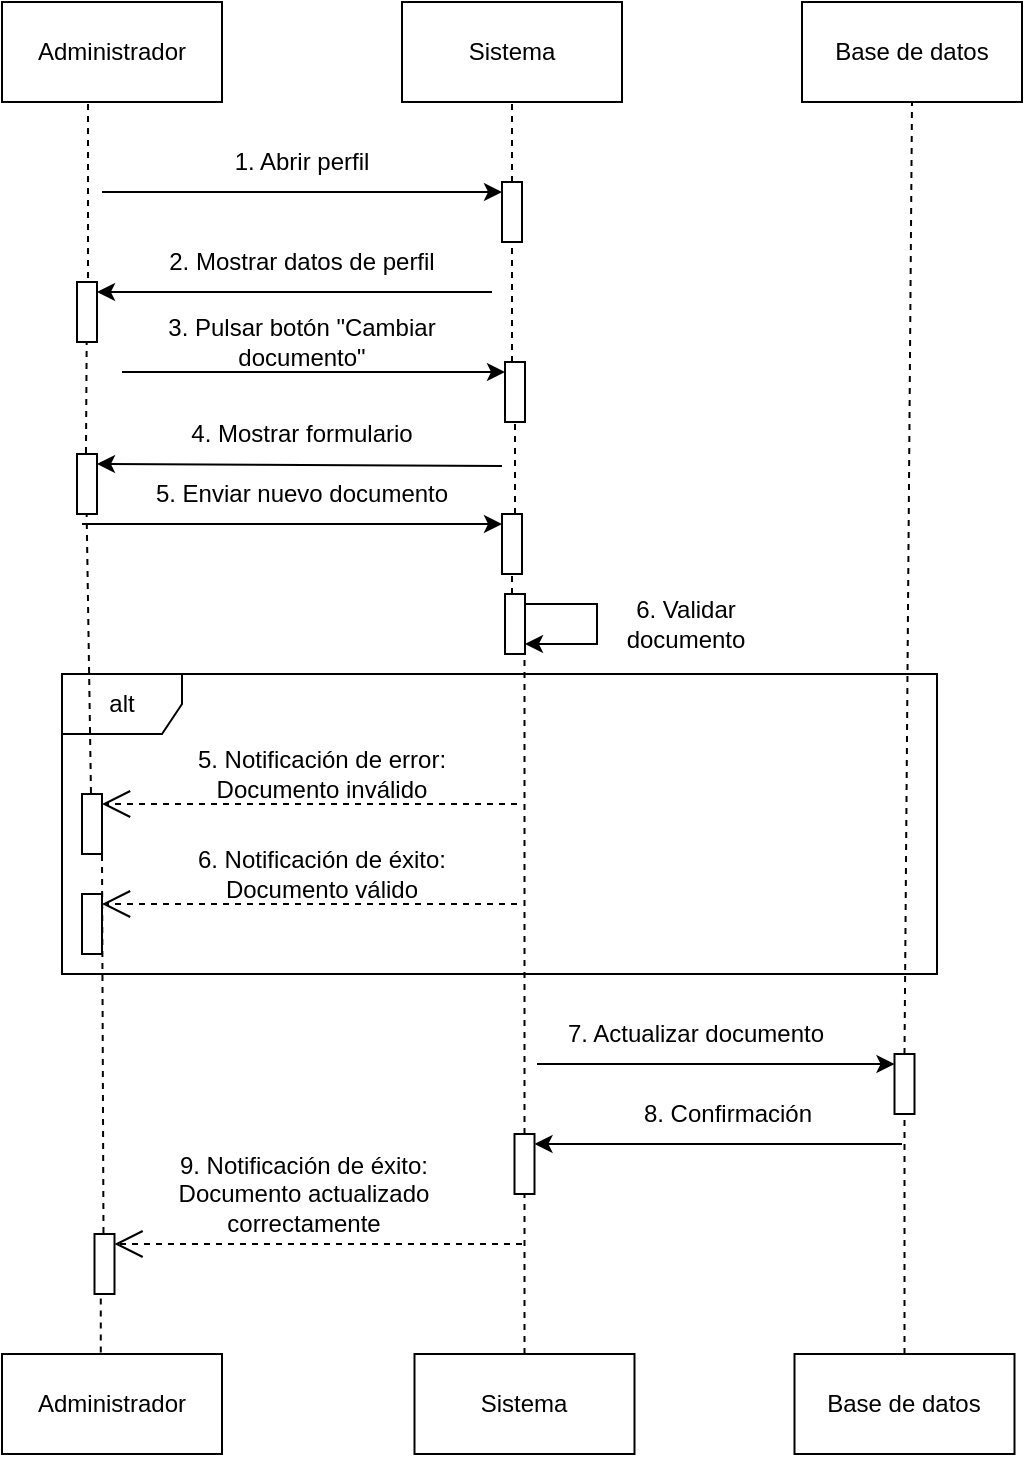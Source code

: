 <mxfile version="27.1.6">
  <diagram name="Página-1" id="S-sUXUciNtFG5edQxRUR">
    <mxGraphModel grid="1" page="1" gridSize="10" guides="1" tooltips="1" connect="1" arrows="1" fold="1" pageScale="1" pageWidth="827" pageHeight="1169" math="0" shadow="0">
      <root>
        <mxCell id="0" />
        <mxCell id="1" parent="0" />
        <mxCell id="bs0b1OAsjzUEzCfOvRUt-1" value="Administrador" style="html=1;whiteSpace=wrap;" vertex="1" parent="1">
          <mxGeometry x="80" y="94" width="110" height="50" as="geometry" />
        </mxCell>
        <mxCell id="bs0b1OAsjzUEzCfOvRUt-2" value="Sistema&lt;span style=&quot;color: rgba(0, 0, 0, 0); font-family: monospace; font-size: 0px; text-align: start; text-wrap-mode: nowrap;&quot;&gt;%3CmxGraphModel%3E%3Croot%3E%3CmxCell%20id%3D%220%22%2F%3E%3CmxCell%20id%3D%221%22%20parent%3D%220%22%2F%3E%3CmxCell%20id%3D%222%22%20value%3D%22Usuario%22%20style%3D%22html%3D1%3BwhiteSpace%3Dwrap%3B%22%20vertex%3D%221%22%20parent%3D%221%22%3E%3CmxGeometry%20x%3D%2270%22%20y%3D%2240%22%20width%3D%22110%22%20height%3D%2250%22%20as%3D%22geometry%22%2F%3E%3C%2FmxCell%3E%3C%2Froot%3E%3C%2FmxGraphModel%3E&lt;/span&gt;" style="html=1;whiteSpace=wrap;" vertex="1" parent="1">
          <mxGeometry x="280" y="94" width="110" height="50" as="geometry" />
        </mxCell>
        <mxCell id="bs0b1OAsjzUEzCfOvRUt-3" value="Base de datos" style="html=1;whiteSpace=wrap;" vertex="1" parent="1">
          <mxGeometry x="480" y="94" width="110" height="50" as="geometry" />
        </mxCell>
        <mxCell id="bs0b1OAsjzUEzCfOvRUt-4" value="Administrador" style="html=1;whiteSpace=wrap;" vertex="1" parent="1">
          <mxGeometry x="80" y="770" width="110" height="50" as="geometry" />
        </mxCell>
        <mxCell id="bs0b1OAsjzUEzCfOvRUt-5" value="Sistema&lt;span style=&quot;color: rgba(0, 0, 0, 0); font-family: monospace; font-size: 0px; text-align: start; text-wrap-mode: nowrap;&quot;&gt;%3CmxGraphModel%3E%3Croot%3E%3CmxCell%20id%3D%220%22%2F%3E%3CmxCell%20id%3D%221%22%20parent%3D%220%22%2F%3E%3CmxCell%20id%3D%222%22%20value%3D%22Usuario%22%20style%3D%22html%3D1%3BwhiteSpace%3Dwrap%3B%22%20vertex%3D%221%22%20parent%3D%221%22%3E%3CmxGeometry%20x%3D%2270%22%20y%3D%2240%22%20width%3D%22110%22%20height%3D%2250%22%20as%3D%22geometry%22%2F%3E%3C%2FmxCell%3E%3C%2Froot%3E%3C%2FmxGraphModel%3E&lt;/span&gt;" style="html=1;whiteSpace=wrap;" vertex="1" parent="1">
          <mxGeometry x="286.25" y="770" width="110" height="50" as="geometry" />
        </mxCell>
        <mxCell id="bs0b1OAsjzUEzCfOvRUt-6" value="Base de datos" style="html=1;whiteSpace=wrap;" vertex="1" parent="1">
          <mxGeometry x="476.25" y="770" width="110" height="50" as="geometry" />
        </mxCell>
        <mxCell id="bs0b1OAsjzUEzCfOvRUt-7" value="" style="endArrow=none;dashed=1;html=1;rounded=0;entryX=0.5;entryY=1;entryDx=0;entryDy=0;exitX=0.5;exitY=0;exitDx=0;exitDy=0;" edge="1" parent="1" source="bs0b1OAsjzUEzCfOvRUt-9" target="bs0b1OAsjzUEzCfOvRUt-2">
          <mxGeometry width="50" height="50" relative="1" as="geometry">
            <mxPoint x="310" y="374" as="sourcePoint" />
            <mxPoint x="360" y="324" as="targetPoint" />
          </mxGeometry>
        </mxCell>
        <mxCell id="bs0b1OAsjzUEzCfOvRUt-8" value="" style="endArrow=none;dashed=1;html=1;rounded=0;entryX=0.5;entryY=1;entryDx=0;entryDy=0;" edge="1" parent="1" source="bs0b1OAsjzUEzCfOvRUt-23" target="bs0b1OAsjzUEzCfOvRUt-9">
          <mxGeometry width="50" height="50" relative="1" as="geometry">
            <mxPoint x="335.5" y="404" as="sourcePoint" />
            <mxPoint x="335" y="144" as="targetPoint" />
          </mxGeometry>
        </mxCell>
        <mxCell id="bs0b1OAsjzUEzCfOvRUt-9" value="" style="html=1;points=[[0,0,0,0,5],[0,1,0,0,-5],[1,0,0,0,5],[1,1,0,0,-5]];perimeter=orthogonalPerimeter;outlineConnect=0;targetShapes=umlLifeline;portConstraint=eastwest;newEdgeStyle={&quot;curved&quot;:0,&quot;rounded&quot;:0};" vertex="1" parent="1">
          <mxGeometry x="330" y="184" width="10" height="30" as="geometry" />
        </mxCell>
        <mxCell id="bs0b1OAsjzUEzCfOvRUt-10" value="" style="endArrow=classic;html=1;rounded=0;entryX=0;entryY=0;entryDx=0;entryDy=5;entryPerimeter=0;" edge="1" parent="1" target="bs0b1OAsjzUEzCfOvRUt-9">
          <mxGeometry width="50" height="50" relative="1" as="geometry">
            <mxPoint x="130" y="189" as="sourcePoint" />
            <mxPoint x="240" y="164" as="targetPoint" />
          </mxGeometry>
        </mxCell>
        <mxCell id="bs0b1OAsjzUEzCfOvRUt-11" value="1. Abrir perfil" style="text;html=1;align=center;verticalAlign=middle;whiteSpace=wrap;rounded=0;" vertex="1" parent="1">
          <mxGeometry x="130" y="164" width="200" height="20" as="geometry" />
        </mxCell>
        <mxCell id="bs0b1OAsjzUEzCfOvRUt-12" value="2. Mostrar datos de perfil" style="text;html=1;align=center;verticalAlign=middle;whiteSpace=wrap;rounded=0;" vertex="1" parent="1">
          <mxGeometry x="145" y="214" width="170" height="20" as="geometry" />
        </mxCell>
        <mxCell id="bs0b1OAsjzUEzCfOvRUt-13" value="" style="html=1;points=[[0,0,0,0,5],[0,1,0,0,-5],[1,0,0,0,5],[1,1,0,0,-5]];perimeter=orthogonalPerimeter;outlineConnect=0;targetShapes=umlLifeline;portConstraint=eastwest;newEdgeStyle={&quot;curved&quot;:0,&quot;rounded&quot;:0};" vertex="1" parent="1">
          <mxGeometry x="117.5" y="234" width="10" height="30" as="geometry" />
        </mxCell>
        <mxCell id="bs0b1OAsjzUEzCfOvRUt-14" value="" style="endArrow=classic;html=1;rounded=0;entryX=1;entryY=0;entryDx=0;entryDy=5;entryPerimeter=0;" edge="1" parent="1" target="bs0b1OAsjzUEzCfOvRUt-13">
          <mxGeometry width="50" height="50" relative="1" as="geometry">
            <mxPoint x="325" y="239" as="sourcePoint" />
            <mxPoint x="615" y="224" as="targetPoint" />
          </mxGeometry>
        </mxCell>
        <mxCell id="bs0b1OAsjzUEzCfOvRUt-15" value="" style="endArrow=none;dashed=1;html=1;rounded=0;exitX=0.5;exitY=0;exitDx=0;exitDy=0;entryX=0.5;entryY=1;entryDx=0;entryDy=0;" edge="1" parent="1" source="bs0b1OAsjzUEzCfOvRUt-42" target="bs0b1OAsjzUEzCfOvRUt-3">
          <mxGeometry width="50" height="50" relative="1" as="geometry">
            <mxPoint x="535" y="944" as="sourcePoint" />
            <mxPoint x="535" y="534" as="targetPoint" />
          </mxGeometry>
        </mxCell>
        <mxCell id="bs0b1OAsjzUEzCfOvRUt-16" value="" style="endArrow=none;dashed=1;html=1;rounded=0;exitX=0.449;exitY=-0.016;exitDx=0;exitDy=0;exitPerimeter=0;entryX=0.483;entryY=1.017;entryDx=0;entryDy=0;entryPerimeter=0;" edge="1" parent="1" source="bs0b1OAsjzUEzCfOvRUt-82" target="bs0b1OAsjzUEzCfOvRUt-13">
          <mxGeometry width="50" height="50" relative="1" as="geometry">
            <mxPoint x="124" y="943" as="sourcePoint" />
            <mxPoint x="121.99" y="324" as="targetPoint" />
            <Array as="points" />
          </mxGeometry>
        </mxCell>
        <mxCell id="bs0b1OAsjzUEzCfOvRUt-18" value="9. Notificación de éxito: Documento actualizado correctamente" style="text;html=1;align=center;verticalAlign=middle;whiteSpace=wrap;rounded=0;" vertex="1" parent="1">
          <mxGeometry x="136.25" y="680" width="190" height="20" as="geometry" />
        </mxCell>
        <mxCell id="bs0b1OAsjzUEzCfOvRUt-21" value="" style="endArrow=none;dashed=1;html=1;rounded=0;exitX=0.391;exitY=1.02;exitDx=0;exitDy=0;exitPerimeter=0;" edge="1" parent="1" source="bs0b1OAsjzUEzCfOvRUt-1" target="bs0b1OAsjzUEzCfOvRUt-13">
          <mxGeometry width="50" height="50" relative="1" as="geometry">
            <mxPoint x="123.5" y="145" as="sourcePoint" />
            <mxPoint x="123.5" y="524" as="targetPoint" />
          </mxGeometry>
        </mxCell>
        <mxCell id="bs0b1OAsjzUEzCfOvRUt-22" value="3. Pulsar botón &quot;Cambiar documento&quot;" style="text;html=1;align=center;verticalAlign=middle;whiteSpace=wrap;rounded=0;" vertex="1" parent="1">
          <mxGeometry x="145" y="254" width="170" height="20" as="geometry" />
        </mxCell>
        <mxCell id="bs0b1OAsjzUEzCfOvRUt-24" value="" style="endArrow=classic;html=1;rounded=0;entryX=0;entryY=0;entryDx=0;entryDy=5;entryPerimeter=0;" edge="1" parent="1" target="bs0b1OAsjzUEzCfOvRUt-23">
          <mxGeometry width="50" height="50" relative="1" as="geometry">
            <mxPoint x="140" y="279" as="sourcePoint" />
            <mxPoint x="222.5" y="234" as="targetPoint" />
          </mxGeometry>
        </mxCell>
        <mxCell id="bs0b1OAsjzUEzCfOvRUt-25" value="5. Notificación de error: Documento inválido" style="text;html=1;align=center;verticalAlign=middle;whiteSpace=wrap;rounded=0;" vertex="1" parent="1">
          <mxGeometry x="155" y="470" width="170" height="20" as="geometry" />
        </mxCell>
        <mxCell id="bs0b1OAsjzUEzCfOvRUt-26" value="" style="endArrow=none;dashed=1;html=1;rounded=0;exitX=0.449;exitY=-0.016;exitDx=0;exitDy=0;exitPerimeter=0;" edge="1" parent="1" source="bs0b1OAsjzUEzCfOvRUt-91" target="bs0b1OAsjzUEzCfOvRUt-27">
          <mxGeometry width="50" height="50" relative="1" as="geometry">
            <mxPoint x="116.5" y="1399" as="sourcePoint" />
            <mxPoint x="120.5" y="390" as="targetPoint" />
            <Array as="points" />
          </mxGeometry>
        </mxCell>
        <mxCell id="bs0b1OAsjzUEzCfOvRUt-27" value="" style="html=1;points=[[0,0,0,0,5],[0,1,0,0,-5],[1,0,0,0,5],[1,1,0,0,-5]];perimeter=orthogonalPerimeter;outlineConnect=0;targetShapes=umlLifeline;portConstraint=eastwest;newEdgeStyle={&quot;curved&quot;:0,&quot;rounded&quot;:0};" vertex="1" parent="1">
          <mxGeometry x="120" y="490" width="10" height="30" as="geometry" />
        </mxCell>
        <mxCell id="bs0b1OAsjzUEzCfOvRUt-28" value="7. Actualizar documento" style="text;html=1;align=center;verticalAlign=middle;whiteSpace=wrap;rounded=0;" vertex="1" parent="1">
          <mxGeometry x="331.5" y="600" width="190" height="20" as="geometry" />
        </mxCell>
        <mxCell id="bs0b1OAsjzUEzCfOvRUt-29" value="" style="html=1;points=[[0,0,0,0,5],[0,1,0,0,-5],[1,0,0,0,5],[1,1,0,0,-5]];perimeter=orthogonalPerimeter;outlineConnect=0;targetShapes=umlLifeline;portConstraint=eastwest;newEdgeStyle={&quot;curved&quot;:0,&quot;rounded&quot;:0};" vertex="1" parent="1">
          <mxGeometry x="331.5" y="390" width="10" height="30" as="geometry" />
        </mxCell>
        <mxCell id="bs0b1OAsjzUEzCfOvRUt-30" value="" style="endArrow=classic;html=1;rounded=0;entryX=1;entryY=1;entryDx=0;entryDy=-5;entryPerimeter=0;edgeStyle=orthogonalEdgeStyle;exitX=1;exitY=0;exitDx=0;exitDy=5;exitPerimeter=0;" edge="1" parent="1" source="bs0b1OAsjzUEzCfOvRUt-29" target="bs0b1OAsjzUEzCfOvRUt-29">
          <mxGeometry width="50" height="50" relative="1" as="geometry">
            <mxPoint x="341.5" y="390" as="sourcePoint" />
            <mxPoint x="341.5" y="410" as="targetPoint" />
            <Array as="points">
              <mxPoint x="377.5" y="395" />
              <mxPoint x="377.5" y="415" />
            </Array>
          </mxGeometry>
        </mxCell>
        <mxCell id="bs0b1OAsjzUEzCfOvRUt-31" value="6. Validar documento" style="text;html=1;align=center;verticalAlign=middle;whiteSpace=wrap;rounded=0;" vertex="1" parent="1">
          <mxGeometry x="377.5" y="395" width="87.5" height="20" as="geometry" />
        </mxCell>
        <mxCell id="bs0b1OAsjzUEzCfOvRUt-32" value="6. Notificación de éxito: Documento válido" style="text;html=1;align=center;verticalAlign=middle;whiteSpace=wrap;rounded=0;" vertex="1" parent="1">
          <mxGeometry x="155" y="520" width="170" height="20" as="geometry" />
        </mxCell>
        <mxCell id="bs0b1OAsjzUEzCfOvRUt-33" value="" style="html=1;points=[[0,0,0,0,5],[0,1,0,0,-5],[1,0,0,0,5],[1,1,0,0,-5]];perimeter=orthogonalPerimeter;outlineConnect=0;targetShapes=umlLifeline;portConstraint=eastwest;newEdgeStyle={&quot;curved&quot;:0,&quot;rounded&quot;:0};" vertex="1" parent="1">
          <mxGeometry x="120" y="540" width="10" height="30" as="geometry" />
        </mxCell>
        <mxCell id="bs0b1OAsjzUEzCfOvRUt-34" value="alt" style="shape=umlFrame;whiteSpace=wrap;html=1;pointerEvents=0;" vertex="1" parent="1">
          <mxGeometry x="110" y="430" width="437.5" height="150" as="geometry" />
        </mxCell>
        <mxCell id="bs0b1OAsjzUEzCfOvRUt-35" value="" style="endArrow=none;dashed=1;html=1;rounded=0;exitX=0.5;exitY=0;exitDx=0;exitDy=0;" edge="1" parent="1" source="bs0b1OAsjzUEzCfOvRUt-49" target="bs0b1OAsjzUEzCfOvRUt-29">
          <mxGeometry width="50" height="50" relative="1" as="geometry">
            <mxPoint x="327.5" y="490" as="sourcePoint" />
            <mxPoint x="337.5" y="430" as="targetPoint" />
          </mxGeometry>
        </mxCell>
        <mxCell id="bs0b1OAsjzUEzCfOvRUt-39" value="" style="endArrow=open;endSize=12;dashed=1;html=1;rounded=0;entryX=1;entryY=0;entryDx=0;entryDy=5;entryPerimeter=0;" edge="1" parent="1" target="bs0b1OAsjzUEzCfOvRUt-33">
          <mxGeometry width="160" relative="1" as="geometry">
            <mxPoint x="337.5" y="545" as="sourcePoint" />
            <mxPoint x="145" y="600" as="targetPoint" />
          </mxGeometry>
        </mxCell>
        <mxCell id="bs0b1OAsjzUEzCfOvRUt-40" value="" style="endArrow=open;endSize=12;dashed=1;html=1;rounded=0;entryX=1;entryY=0;entryDx=0;entryDy=5;entryPerimeter=0;" edge="1" parent="1" target="bs0b1OAsjzUEzCfOvRUt-27">
          <mxGeometry width="160" relative="1" as="geometry">
            <mxPoint x="337.5" y="495" as="sourcePoint" />
            <mxPoint x="207.5" y="540" as="targetPoint" />
          </mxGeometry>
        </mxCell>
        <mxCell id="bs0b1OAsjzUEzCfOvRUt-41" value="" style="endArrow=none;dashed=1;html=1;rounded=0;exitX=0.5;exitY=0;exitDx=0;exitDy=0;entryX=0.5;entryY=1;entryDx=0;entryDy=0;" edge="1" parent="1" source="bs0b1OAsjzUEzCfOvRUt-6" target="bs0b1OAsjzUEzCfOvRUt-42">
          <mxGeometry width="50" height="50" relative="1" as="geometry">
            <mxPoint x="531.25" y="765" as="sourcePoint" />
            <mxPoint x="535.5" y="210" as="targetPoint" />
          </mxGeometry>
        </mxCell>
        <mxCell id="bs0b1OAsjzUEzCfOvRUt-42" value="&lt;span style=&quot;color: rgb(237, 237, 237); font-family: monospace; font-size: 0px; text-align: start;&quot;&gt;%3CmxGraphModel%3E%3Croot%3E%3CmxCell%20id%3D%220%22%2F%3E%3CmxCell%20id%3D%221%22%20parent%3D%220%22%2F%3E%3CmxCell%20id%3D%222%22%20value%3D%22%22%20style%3D%22html%3D1%3Bpoints%3D%5B%5B0%2C0%2C0%2C0%2C5%5D%2C%5B0%2C1%2C0%2C0%2C-5%5D%2C%5B1%2C0%2C0%2C0%2C5%5D%2C%5B1%2C1%2C0%2C0%2C-5%5D%5D%3Bperimeter%3DorthogonalPerimeter%3BoutlineConnect%3D0%3BtargetShapes%3DumlLifeline%3BportConstraint%3Deastwest%3BnewEdgeStyle%3D%7B%26quot%3Bcurved%26quot%3B%3A0%2C%26quot%3Brounded%26quot%3B%3A0%7D%3B%22%20vertex%3D%221%22%20parent%3D%221%22%3E%3CmxGeometry%20x%3D%2285%22%20y%3D%22280%22%20width%3D%2210%22%20height%3D%2230%22%20as%3D%22geometry%22%2F%3E%3C%2FmxCell%3E%3C%2Froot%3E%3C%2FmxGraphModel%3E&lt;/span&gt;&lt;span style=&quot;color: rgb(237, 237, 237); font-family: monospace; font-size: 0px; text-align: start;&quot;&gt;%3CmxGraphModel%3E%3Croot%3E%3CmxCell%20id%3D%220%22%2F%3E%3CmxCell%20id%3D%221%22%20parent%3D%220%22%2F%3E%3CmxCell%20id%3D%222%22%20value%3D%22%22%20style%3D%22html%3D1%3Bpoints%3D%5B%5B0%2C0%2C0%2C0%2C5%5D%2C%5B0%2C1%2C0%2C0%2C-5%5D%2C%5B1%2C0%2C0%2C0%2C5%5D%2C%5B1%2C1%2C0%2C0%2C-5%5D%5D%3Bperimeter%3DorthogonalPerimeter%3BoutlineConnect%3D0%3BtargetShapes%3DumlLifeline%3BportConstraint%3Deastwest%3BnewEdgeStyle%3D%7B%26quot%3Bcurved%26quot%3B%3A0%2C%26quot%3Brounded%26quot%3B%3A0%7D%3B%22%20vertex%3D%221%22%20parent%3D%221%22%3E%3CmxGeometry%20x%3D%2285%22%20y%3D%22280%22%20width%3D%2210%22%20height%3D%2230%22%20as%3D%22geometry%22%2F%3E%3C%2FmxCell%3E%3C%2Froot%3E%3C%2FmxGraphModel%3E&lt;/span&gt;" style="html=1;points=[[0,0,0,0,5],[0,1,0,0,-5],[1,0,0,0,5],[1,1,0,0,-5]];perimeter=orthogonalPerimeter;outlineConnect=0;targetShapes=umlLifeline;portConstraint=eastwest;newEdgeStyle={&quot;curved&quot;:0,&quot;rounded&quot;:0};" vertex="1" parent="1">
          <mxGeometry x="526.25" y="620" width="10" height="30" as="geometry" />
        </mxCell>
        <mxCell id="bs0b1OAsjzUEzCfOvRUt-43" value="" style="endArrow=classic;html=1;rounded=0;entryX=0;entryY=0;entryDx=0;entryDy=5;entryPerimeter=0;" edge="1" parent="1" target="bs0b1OAsjzUEzCfOvRUt-42">
          <mxGeometry width="50" height="50" relative="1" as="geometry">
            <mxPoint x="347.5" y="625" as="sourcePoint" />
            <mxPoint x="435.5" y="340" as="targetPoint" />
          </mxGeometry>
        </mxCell>
        <mxCell id="bs0b1OAsjzUEzCfOvRUt-48" value="" style="endArrow=none;dashed=1;html=1;rounded=0;exitX=0.5;exitY=0;exitDx=0;exitDy=0;" edge="1" parent="1" source="bs0b1OAsjzUEzCfOvRUt-5" target="bs0b1OAsjzUEzCfOvRUt-49">
          <mxGeometry width="50" height="50" relative="1" as="geometry">
            <mxPoint x="342.5" y="800" as="sourcePoint" />
            <mxPoint x="341.5" y="420" as="targetPoint" />
          </mxGeometry>
        </mxCell>
        <mxCell id="bs0b1OAsjzUEzCfOvRUt-49" value="&lt;span style=&quot;color: rgb(237, 237, 237); font-family: monospace; font-size: 0px; text-align: start;&quot;&gt;%3CmxGraphModel%3E%3Croot%3E%3CmxCell%20id%3D%220%22%2F%3E%3CmxCell%20id%3D%221%22%20parent%3D%220%22%2F%3E%3CmxCell%20id%3D%222%22%20value%3D%22%22%20style%3D%22html%3D1%3Bpoints%3D%5B%5B0%2C0%2C0%2C0%2C5%5D%2C%5B0%2C1%2C0%2C0%2C-5%5D%2C%5B1%2C0%2C0%2C0%2C5%5D%2C%5B1%2C1%2C0%2C0%2C-5%5D%5D%3Bperimeter%3DorthogonalPerimeter%3BoutlineConnect%3D0%3BtargetShapes%3DumlLifeline%3BportConstraint%3Deastwest%3BnewEdgeStyle%3D%7B%26quot%3Bcurved%26quot%3B%3A0%2C%26quot%3Brounded%26quot%3B%3A0%7D%3B%22%20vertex%3D%221%22%20parent%3D%221%22%3E%3CmxGeometry%20x%3D%2285%22%20y%3D%22280%22%20width%3D%2210%22%20height%3D%2230%22%20as%3D%22geometry%22%2F%3E%3C%2FmxCell%3E%3C%2Froot%3E%3C%2FmxGraphModel%3E&lt;/span&gt;&lt;span style=&quot;color: rgb(237, 237, 237); font-family: monospace; font-size: 0px; text-align: start;&quot;&gt;%3CmxGraphModel%3E%3Croot%3E%3CmxCell%20id%3D%220%22%2F%3E%3CmxCell%20id%3D%221%22%20parent%3D%220%22%2F%3E%3CmxCell%20id%3D%222%22%20value%3D%22%22%20style%3D%22html%3D1%3Bpoints%3D%5B%5B0%2C0%2C0%2C0%2C5%5D%2C%5B0%2C1%2C0%2C0%2C-5%5D%2C%5B1%2C0%2C0%2C0%2C5%5D%2C%5B1%2C1%2C0%2C0%2C-5%5D%5D%3Bperimeter%3DorthogonalPerimeter%3BoutlineConnect%3D0%3BtargetShapes%3DumlLifeline%3BportConstraint%3Deastwest%3BnewEdgeStyle%3D%7B%26quot%3Bcurved%26quot%3B%3A0%2C%26quot%3Brounded%26quot%3B%3A0%7D%3B%22%20vertex%3D%221%22%20parent%3D%221%22%3E%3CmxGeometry%20x%3D%2285%22%20y%3D%22280%22%20width%3D%2210%22%20height%3D%2230%22%20as%3D%22geometry%22%2F%3E%3C%2FmxCell%3E%3C%2Froot%3E%3C%2FmxGraphModel%3E&lt;/span&gt;" style="html=1;points=[[0,0,0,0,5],[0,1,0,0,-5],[1,0,0,0,5],[1,1,0,0,-5]];perimeter=orthogonalPerimeter;outlineConnect=0;targetShapes=umlLifeline;portConstraint=eastwest;newEdgeStyle={&quot;curved&quot;:0,&quot;rounded&quot;:0};" vertex="1" parent="1">
          <mxGeometry x="336.25" y="660" width="10" height="30" as="geometry" />
        </mxCell>
        <mxCell id="bs0b1OAsjzUEzCfOvRUt-50" value="8. Confirmación" style="text;html=1;align=center;verticalAlign=middle;whiteSpace=wrap;rounded=0;" vertex="1" parent="1">
          <mxGeometry x="347.5" y="640" width="190" height="20" as="geometry" />
        </mxCell>
        <mxCell id="bs0b1OAsjzUEzCfOvRUt-51" value="" style="endArrow=classic;html=1;rounded=0;entryX=1;entryY=0;entryDx=0;entryDy=5;entryPerimeter=0;" edge="1" parent="1" target="bs0b1OAsjzUEzCfOvRUt-49">
          <mxGeometry width="50" height="50" relative="1" as="geometry">
            <mxPoint x="530" y="665" as="sourcePoint" />
            <mxPoint x="616.5" y="570" as="targetPoint" />
          </mxGeometry>
        </mxCell>
        <mxCell id="bs0b1OAsjzUEzCfOvRUt-80" value="" style="endArrow=none;dashed=1;html=1;rounded=0;entryX=0.5;entryY=1;entryDx=0;entryDy=0;" edge="1" parent="1" source="bs0b1OAsjzUEzCfOvRUt-86" target="bs0b1OAsjzUEzCfOvRUt-23">
          <mxGeometry width="50" height="50" relative="1" as="geometry">
            <mxPoint x="335" y="324" as="sourcePoint" />
            <mxPoint x="335" y="214" as="targetPoint" />
          </mxGeometry>
        </mxCell>
        <mxCell id="bs0b1OAsjzUEzCfOvRUt-23" value="" style="html=1;points=[[0,0,0,0,5],[0,1,0,0,-5],[1,0,0,0,5],[1,1,0,0,-5]];perimeter=orthogonalPerimeter;outlineConnect=0;targetShapes=umlLifeline;portConstraint=eastwest;newEdgeStyle={&quot;curved&quot;:0,&quot;rounded&quot;:0};" vertex="1" parent="1">
          <mxGeometry x="331.5" y="274" width="10" height="30" as="geometry" />
        </mxCell>
        <mxCell id="bs0b1OAsjzUEzCfOvRUt-83" value="" style="endArrow=none;dashed=1;html=1;rounded=0;exitX=0.449;exitY=-0.016;exitDx=0;exitDy=0;exitPerimeter=0;entryX=0.483;entryY=1.017;entryDx=0;entryDy=0;entryPerimeter=0;" edge="1" parent="1" source="bs0b1OAsjzUEzCfOvRUt-27" target="bs0b1OAsjzUEzCfOvRUt-82">
          <mxGeometry width="50" height="50" relative="1" as="geometry">
            <mxPoint x="124" y="490" as="sourcePoint" />
            <mxPoint x="122" y="265" as="targetPoint" />
            <Array as="points" />
          </mxGeometry>
        </mxCell>
        <mxCell id="bs0b1OAsjzUEzCfOvRUt-82" value="" style="html=1;points=[[0,0,0,0,5],[0,1,0,0,-5],[1,0,0,0,5],[1,1,0,0,-5]];perimeter=orthogonalPerimeter;outlineConnect=0;targetShapes=umlLifeline;portConstraint=eastwest;newEdgeStyle={&quot;curved&quot;:0,&quot;rounded&quot;:0};" vertex="1" parent="1">
          <mxGeometry x="117.5" y="320" width="10" height="30" as="geometry" />
        </mxCell>
        <mxCell id="bs0b1OAsjzUEzCfOvRUt-84" value="" style="endArrow=classic;html=1;rounded=0;entryX=1;entryY=0;entryDx=0;entryDy=5;entryPerimeter=0;" edge="1" parent="1" target="bs0b1OAsjzUEzCfOvRUt-82">
          <mxGeometry width="50" height="50" relative="1" as="geometry">
            <mxPoint x="330" y="326" as="sourcePoint" />
            <mxPoint x="442" y="296" as="targetPoint" />
          </mxGeometry>
        </mxCell>
        <mxCell id="bs0b1OAsjzUEzCfOvRUt-85" value="4. Mostrar formulario" style="text;html=1;align=center;verticalAlign=middle;whiteSpace=wrap;rounded=0;" vertex="1" parent="1">
          <mxGeometry x="145" y="300" width="170" height="20" as="geometry" />
        </mxCell>
        <mxCell id="bs0b1OAsjzUEzCfOvRUt-87" value="" style="endArrow=none;dashed=1;html=1;rounded=0;entryX=0.5;entryY=1;entryDx=0;entryDy=0;" edge="1" parent="1" source="bs0b1OAsjzUEzCfOvRUt-29" target="bs0b1OAsjzUEzCfOvRUt-86">
          <mxGeometry width="50" height="50" relative="1" as="geometry">
            <mxPoint x="337" y="390" as="sourcePoint" />
            <mxPoint x="337" y="304" as="targetPoint" />
          </mxGeometry>
        </mxCell>
        <mxCell id="bs0b1OAsjzUEzCfOvRUt-86" value="" style="html=1;points=[[0,0,0,0,5],[0,1,0,0,-5],[1,0,0,0,5],[1,1,0,0,-5]];perimeter=orthogonalPerimeter;outlineConnect=0;targetShapes=umlLifeline;portConstraint=eastwest;newEdgeStyle={&quot;curved&quot;:0,&quot;rounded&quot;:0};" vertex="1" parent="1">
          <mxGeometry x="330" y="350" width="10" height="30" as="geometry" />
        </mxCell>
        <mxCell id="bs0b1OAsjzUEzCfOvRUt-89" value="" style="endArrow=classic;html=1;rounded=0;entryX=0;entryY=0;entryDx=0;entryDy=5;entryPerimeter=0;" edge="1" parent="1" target="bs0b1OAsjzUEzCfOvRUt-86">
          <mxGeometry width="50" height="50" relative="1" as="geometry">
            <mxPoint x="120" y="355" as="sourcePoint" />
            <mxPoint x="462" y="280" as="targetPoint" />
          </mxGeometry>
        </mxCell>
        <mxCell id="bs0b1OAsjzUEzCfOvRUt-90" value="5. Enviar nuevo documento" style="text;html=1;align=center;verticalAlign=middle;whiteSpace=wrap;rounded=0;" vertex="1" parent="1">
          <mxGeometry x="145" y="330" width="170" height="20" as="geometry" />
        </mxCell>
        <mxCell id="bs0b1OAsjzUEzCfOvRUt-92" value="" style="endArrow=none;dashed=1;html=1;rounded=0;exitX=0.449;exitY=-0.016;exitDx=0;exitDy=0;exitPerimeter=0;" edge="1" parent="1" source="bs0b1OAsjzUEzCfOvRUt-4" target="bs0b1OAsjzUEzCfOvRUt-91">
          <mxGeometry width="50" height="50" relative="1" as="geometry">
            <mxPoint x="129" y="1089" as="sourcePoint" />
            <mxPoint x="129" y="520" as="targetPoint" />
            <Array as="points" />
          </mxGeometry>
        </mxCell>
        <mxCell id="bs0b1OAsjzUEzCfOvRUt-91" value="&lt;span style=&quot;color: rgb(237, 237, 237); font-family: monospace; font-size: 0px; text-align: start;&quot;&gt;%3CmxGraphModel%3E%3Croot%3E%3CmxCell%20id%3D%220%22%2F%3E%3CmxCell%20id%3D%221%22%20parent%3D%220%22%2F%3E%3CmxCell%20id%3D%222%22%20value%3D%22%22%20style%3D%22html%3D1%3Bpoints%3D%5B%5B0%2C0%2C0%2C0%2C5%5D%2C%5B0%2C1%2C0%2C0%2C-5%5D%2C%5B1%2C0%2C0%2C0%2C5%5D%2C%5B1%2C1%2C0%2C0%2C-5%5D%5D%3Bperimeter%3DorthogonalPerimeter%3BoutlineConnect%3D0%3BtargetShapes%3DumlLifeline%3BportConstraint%3Deastwest%3BnewEdgeStyle%3D%7B%26quot%3Bcurved%26quot%3B%3A0%2C%26quot%3Brounded%26quot%3B%3A0%7D%3B%22%20vertex%3D%221%22%20parent%3D%221%22%3E%3CmxGeometry%20x%3D%2285%22%20y%3D%22280%22%20width%3D%2210%22%20height%3D%2230%22%20as%3D%22geometry%22%2F%3E%3C%2FmxCell%3E%3C%2Froot%3E%3C%2FmxGraphModel%3E&lt;/span&gt;&lt;span style=&quot;color: rgb(237, 237, 237); font-family: monospace; font-size: 0px; text-align: start;&quot;&gt;%3CmxGraphModel%3E%3Croot%3E%3CmxCell%20id%3D%220%22%2F%3E%3CmxCell%20id%3D%221%22%20parent%3D%220%22%2F%3E%3CmxCell%20id%3D%222%22%20value%3D%22%22%20style%3D%22html%3D1%3Bpoints%3D%5B%5B0%2C0%2C0%2C0%2C5%5D%2C%5B0%2C1%2C0%2C0%2C-5%5D%2C%5B1%2C0%2C0%2C0%2C5%5D%2C%5B1%2C1%2C0%2C0%2C-5%5D%5D%3Bperimeter%3DorthogonalPerimeter%3BoutlineConnect%3D0%3BtargetShapes%3DumlLifeline%3BportConstraint%3Deastwest%3BnewEdgeStyle%3D%7B%26quot%3Bcurved%26quot%3B%3A0%2C%26quot%3Brounded%26quot%3B%3A0%7D%3B%22%20vertex%3D%221%22%20parent%3D%221%22%3E%3CmxGeometry%20x%3D%2285%22%20y%3D%22280%22%20width%3D%2210%22%20height%3D%2230%22%20as%3D%22geometry%22%2F%3E%3C%2FmxCell%3E%3C%2Froot%3E%3C%2FmxGraphModel%3E&lt;/span&gt;" style="html=1;points=[[0,0,0,0,5],[0,1,0,0,-5],[1,0,0,0,5],[1,1,0,0,-5]];perimeter=orthogonalPerimeter;outlineConnect=0;targetShapes=umlLifeline;portConstraint=eastwest;newEdgeStyle={&quot;curved&quot;:0,&quot;rounded&quot;:0};" vertex="1" parent="1">
          <mxGeometry x="126.25" y="710" width="10" height="30" as="geometry" />
        </mxCell>
        <mxCell id="_ZpzzuqIP7qaGjX6EEs7-1" value="" style="endArrow=open;endSize=12;dashed=1;html=1;rounded=0;entryX=1;entryY=0;entryDx=0;entryDy=5;entryPerimeter=0;" edge="1" parent="1" target="bs0b1OAsjzUEzCfOvRUt-91">
          <mxGeometry width="160" relative="1" as="geometry">
            <mxPoint x="340" y="715" as="sourcePoint" />
            <mxPoint x="170" y="540" as="targetPoint" />
          </mxGeometry>
        </mxCell>
      </root>
    </mxGraphModel>
  </diagram>
</mxfile>
